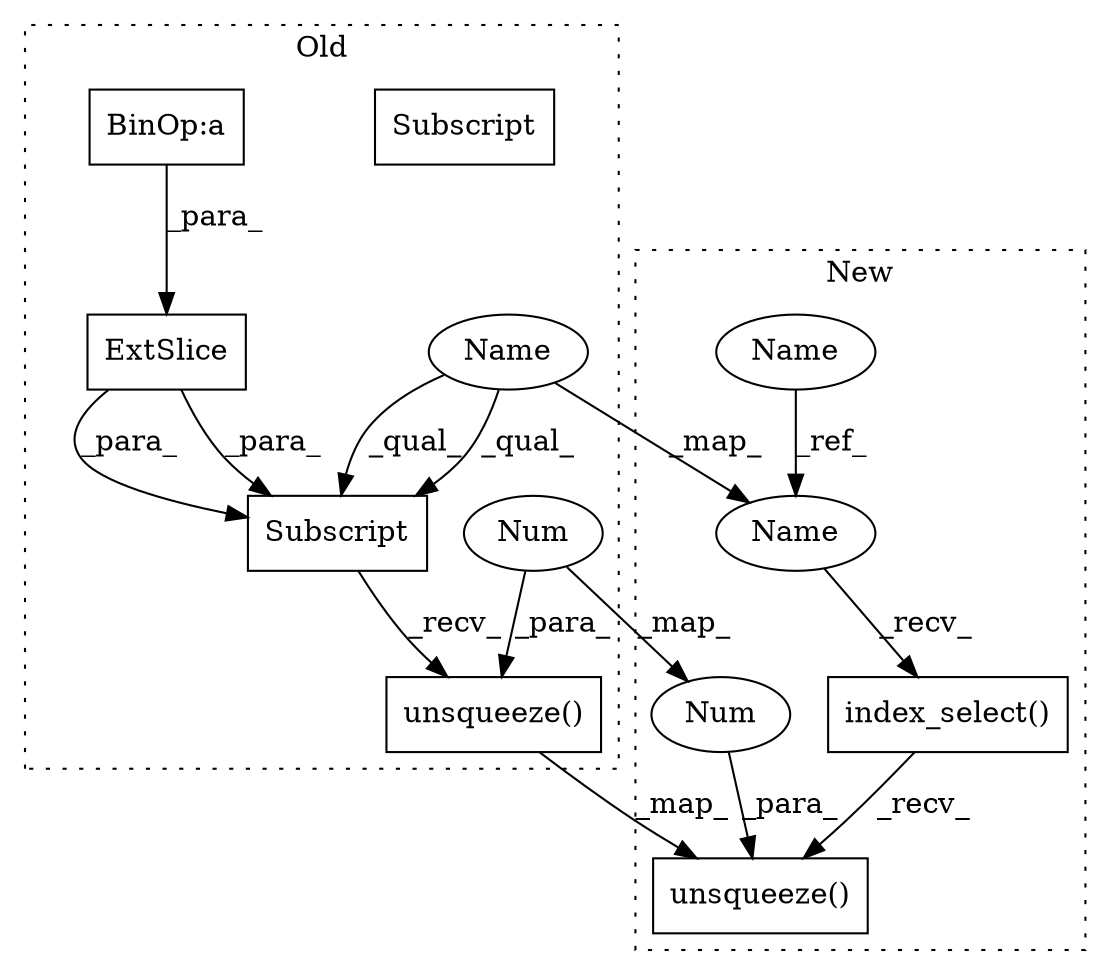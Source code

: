 digraph G {
subgraph cluster0 {
1 [label="Subscript" a="63" s="2695,0" l="39,0" shape="box"];
4 [label="unsqueeze()" a="75" s="2695,2746" l="50,1" shape="box"];
6 [label="Num" a="76" s="2745" l="1" shape="ellipse"];
8 [label="ExtSlice" a="85" s="2695" l="4" shape="box"];
9 [label="BinOp:a" a="82" s="2724" l="3" shape="box"];
11 [label="Subscript" a="63" s="2695,0" l="39,0" shape="box"];
12 [label="Name" a="87" s="2695" l="12" shape="ellipse"];
label = "Old";
style="dotted";
}
subgraph cluster1 {
2 [label="index_select()" a="75" s="2692" l="62" shape="box"];
3 [label="Name" a="87" s="2383" l="12" shape="ellipse"];
5 [label="unsqueeze()" a="75" s="2692,2766" l="73,1" shape="box"];
7 [label="Num" a="76" s="2765" l="1" shape="ellipse"];
10 [label="Name" a="87" s="2692" l="12" shape="ellipse"];
label = "New";
style="dotted";
}
2 -> 5 [label="_recv_"];
3 -> 10 [label="_ref_"];
4 -> 5 [label="_map_"];
6 -> 7 [label="_map_"];
6 -> 4 [label="_para_"];
7 -> 5 [label="_para_"];
8 -> 11 [label="_para_"];
8 -> 11 [label="_para_"];
9 -> 8 [label="_para_"];
10 -> 2 [label="_recv_"];
11 -> 4 [label="_recv_"];
12 -> 11 [label="_qual_"];
12 -> 11 [label="_qual_"];
12 -> 10 [label="_map_"];
}
